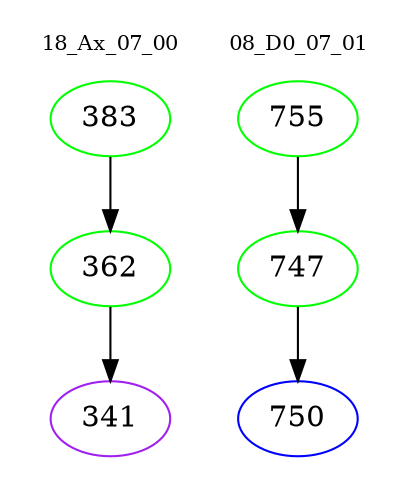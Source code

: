 digraph{
subgraph cluster_0 {
color = white
label = "18_Ax_07_00";
fontsize=10;
T0_383 [label="383", color="green"]
T0_383 -> T0_362 [color="black"]
T0_362 [label="362", color="green"]
T0_362 -> T0_341 [color="black"]
T0_341 [label="341", color="purple"]
}
subgraph cluster_1 {
color = white
label = "08_D0_07_01";
fontsize=10;
T1_755 [label="755", color="green"]
T1_755 -> T1_747 [color="black"]
T1_747 [label="747", color="green"]
T1_747 -> T1_750 [color="black"]
T1_750 [label="750", color="blue"]
}
}
